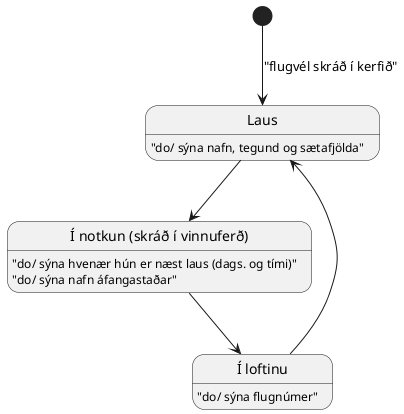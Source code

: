 @startuml

state "Laus" as available
  available : "do/ sýna nafn, tegund og sætafjölda"
state "Í notkun (skráð í vinnuferð)" as inUse 
  inUse : "do/ sýna hvenær hún er næst laus (dags. og tími)"
  inUse : "do/ sýna nafn áfangastaðar"
state "Í loftinu" as inFlight
  inFlight: "do/ sýna flugnúmer"

[*] --> available : "flugvél skráð í kerfið"
available --> inUse
inUse --> inFlight
inFlight --> available

@enduml